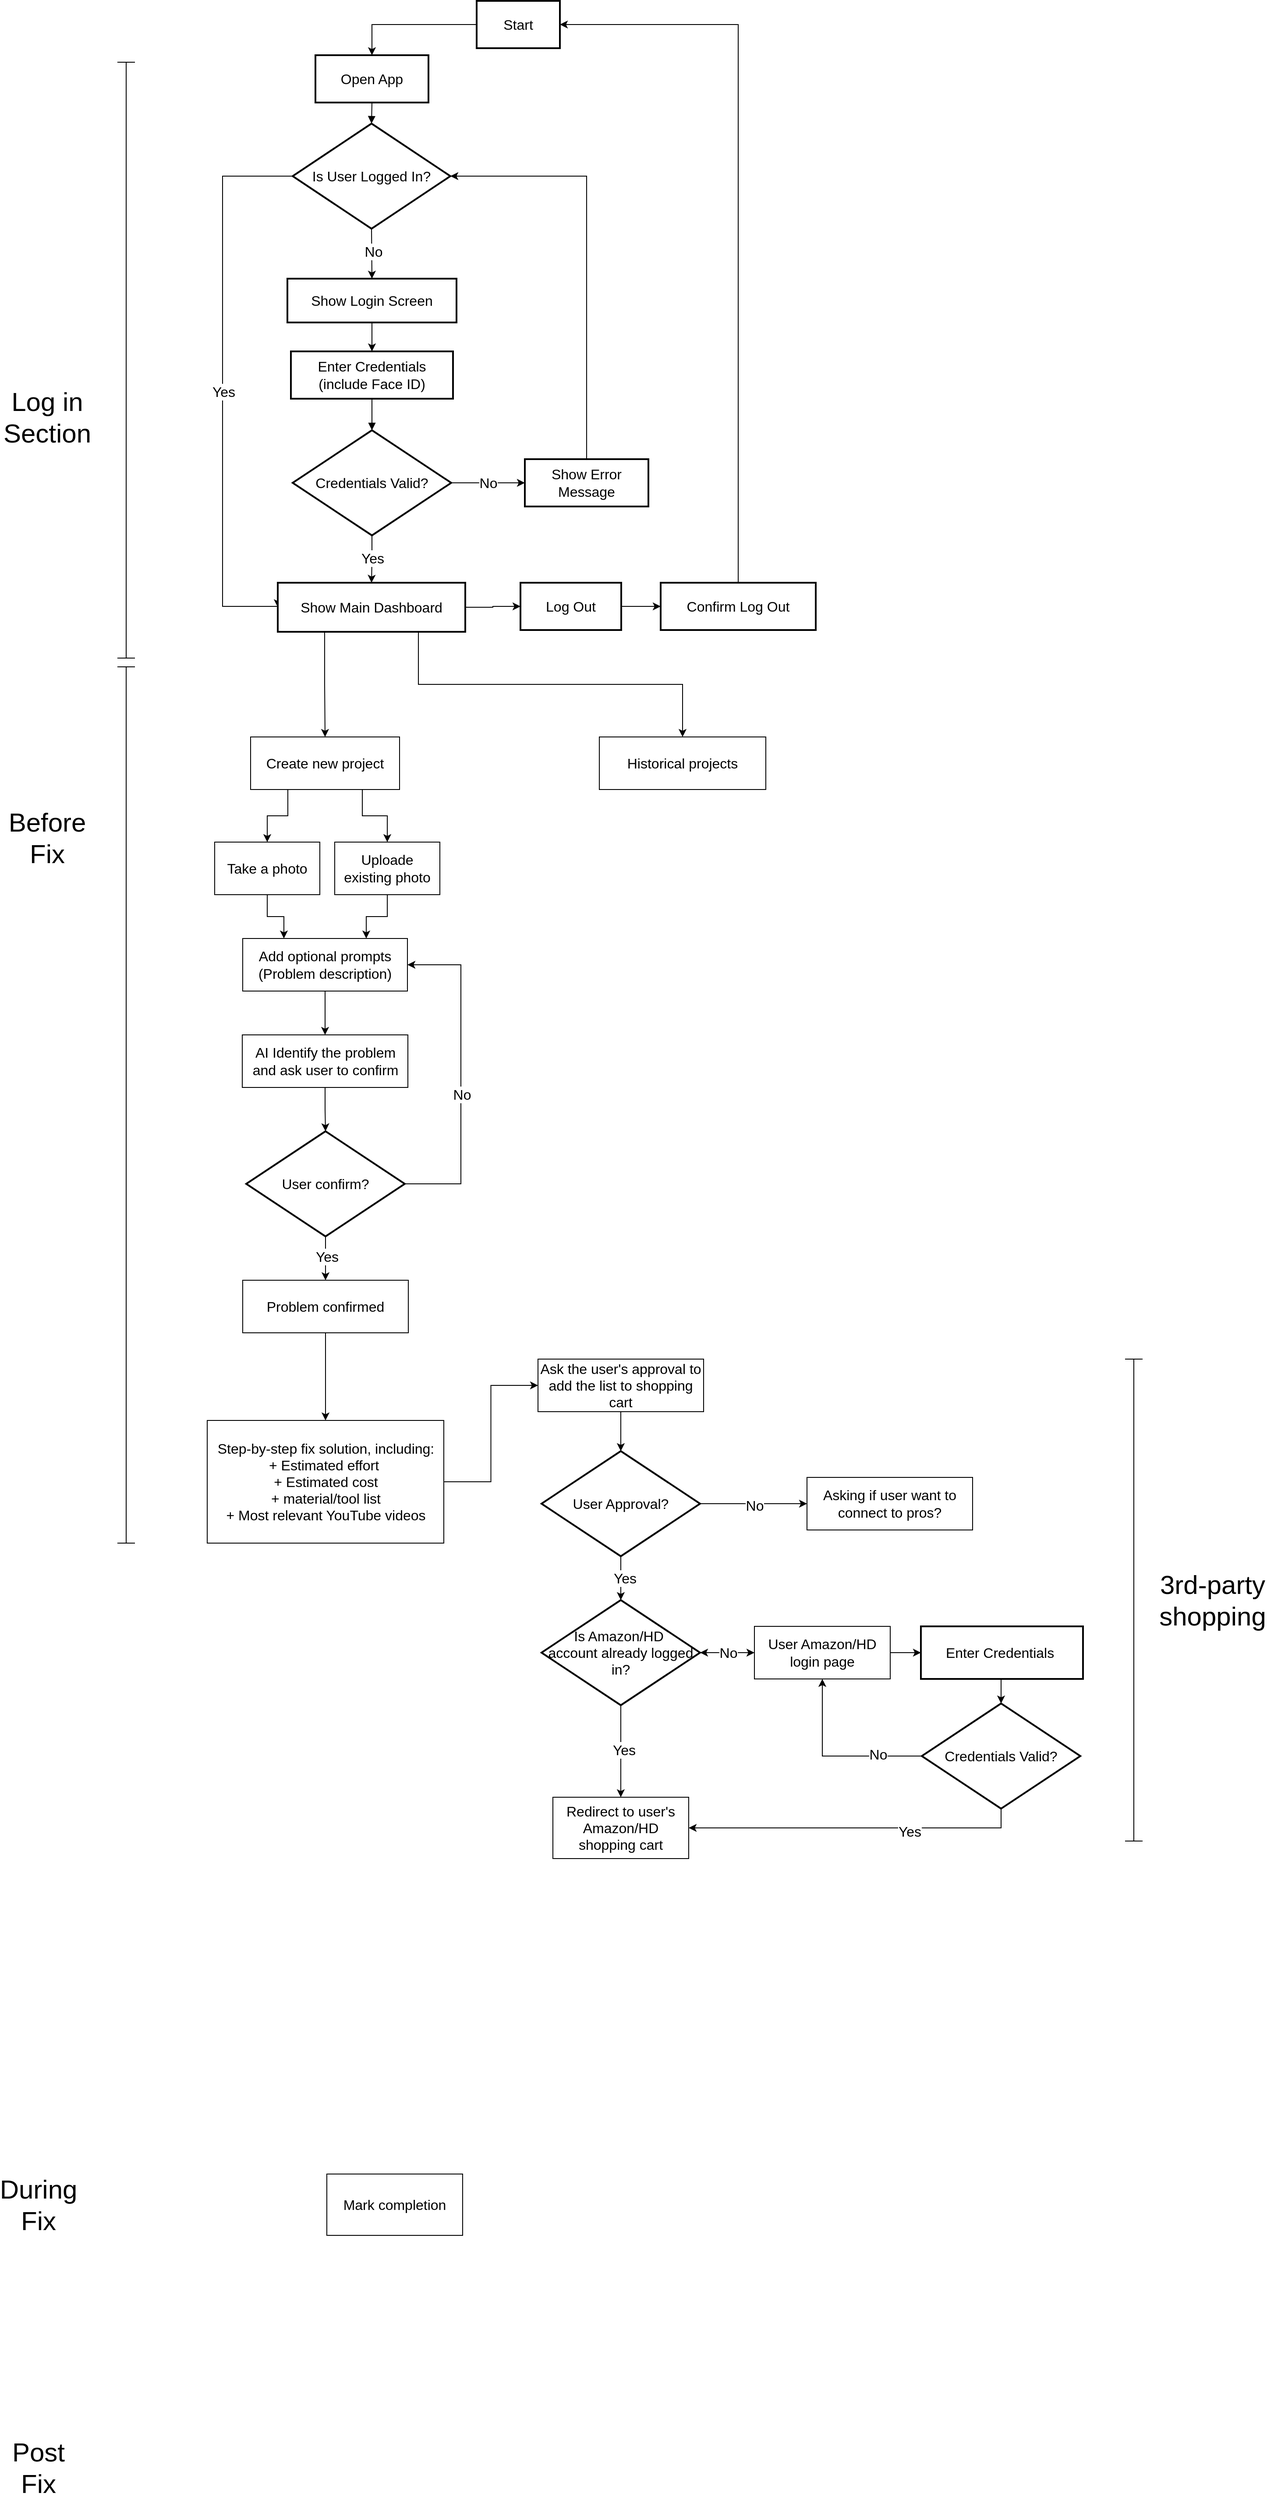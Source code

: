 <mxfile version="27.2.0">
  <diagram name="Page-1" id="i8-PB3AcAraNgIOo55Ax">
    <mxGraphModel dx="1426" dy="723" grid="1" gridSize="10" guides="1" tooltips="1" connect="1" arrows="1" fold="1" page="1" pageScale="1" pageWidth="850" pageHeight="1100" math="0" shadow="0">
      <root>
        <mxCell id="0" />
        <mxCell id="1" parent="0" />
        <mxCell id="IaQsyCqeO4DwuMl-rm6--35" style="edgeStyle=orthogonalEdgeStyle;rounded=0;orthogonalLoop=1;jettySize=auto;html=1;exitX=0;exitY=0.5;exitDx=0;exitDy=0;entryX=0.5;entryY=0;entryDx=0;entryDy=0;" parent="1" source="2" target="3" edge="1">
          <mxGeometry relative="1" as="geometry" />
        </mxCell>
        <mxCell id="2" value="Start" style="whiteSpace=wrap;strokeWidth=2;fontSize=16;" parent="1" vertex="1">
          <mxGeometry x="580" y="10" width="95" height="54" as="geometry" />
        </mxCell>
        <mxCell id="3" value="Open App" style="whiteSpace=wrap;strokeWidth=2;fontSize=16;" parent="1" vertex="1">
          <mxGeometry x="396" y="72" width="129" height="54" as="geometry" />
        </mxCell>
        <mxCell id="IaQsyCqeO4DwuMl-rm6--65" style="edgeStyle=orthogonalEdgeStyle;rounded=0;orthogonalLoop=1;jettySize=auto;html=1;exitX=0;exitY=0.5;exitDx=0;exitDy=0;entryX=0;entryY=0.5;entryDx=0;entryDy=0;" parent="1" source="4" target="5" edge="1">
          <mxGeometry relative="1" as="geometry">
            <Array as="points">
              <mxPoint x="290" y="210" />
              <mxPoint x="290" y="701" />
            </Array>
          </mxGeometry>
        </mxCell>
        <mxCell id="IaQsyCqeO4DwuMl-rm6--66" value="Yes" style="edgeLabel;html=1;align=center;verticalAlign=middle;resizable=0;points=[];fontSize=16;" parent="IaQsyCqeO4DwuMl-rm6--65" vertex="1" connectable="0">
          <mxGeometry x="0.027" y="1" relative="1" as="geometry">
            <mxPoint as="offset" />
          </mxGeometry>
        </mxCell>
        <mxCell id="4" value="Is User Logged In?" style="rhombus;strokeWidth=2;whiteSpace=wrap;fontSize=16;" parent="1" vertex="1">
          <mxGeometry x="370" y="150" width="180" height="120" as="geometry" />
        </mxCell>
        <mxCell id="IaQsyCqeO4DwuMl-rm6--48" style="edgeStyle=orthogonalEdgeStyle;rounded=0;orthogonalLoop=1;jettySize=auto;html=1;exitX=1;exitY=0.5;exitDx=0;exitDy=0;entryX=0;entryY=0.5;entryDx=0;entryDy=0;" parent="1" source="5" target="13" edge="1">
          <mxGeometry relative="1" as="geometry" />
        </mxCell>
        <mxCell id="IaQsyCqeO4DwuMl-rm6--91" style="edgeStyle=orthogonalEdgeStyle;rounded=0;orthogonalLoop=1;jettySize=auto;html=1;exitX=0.75;exitY=1;exitDx=0;exitDy=0;" parent="1" source="5" target="hKCGwhO5Zb8HghyvoK2L-65" edge="1">
          <mxGeometry relative="1" as="geometry" />
        </mxCell>
        <mxCell id="5" value="Show Main Dashboard" style="whiteSpace=wrap;strokeWidth=2;fontSize=16;" parent="1" vertex="1">
          <mxGeometry x="353" y="674" width="214" height="56" as="geometry" />
        </mxCell>
        <mxCell id="6" value="Show Login Screen" style="whiteSpace=wrap;strokeWidth=2;fontSize=16;" parent="1" vertex="1">
          <mxGeometry x="364" y="327" width="193" height="50" as="geometry" />
        </mxCell>
        <mxCell id="7" value="Enter Credentials (include Face ID)" style="whiteSpace=wrap;strokeWidth=2;fontSize=16;" parent="1" vertex="1">
          <mxGeometry x="368" y="410" width="185" height="54" as="geometry" />
        </mxCell>
        <mxCell id="IaQsyCqeO4DwuMl-rm6--71" style="edgeStyle=orthogonalEdgeStyle;rounded=0;orthogonalLoop=1;jettySize=auto;html=1;exitX=0.5;exitY=1;exitDx=0;exitDy=0;entryX=0.5;entryY=0;entryDx=0;entryDy=0;" parent="1" source="8" target="5" edge="1">
          <mxGeometry relative="1" as="geometry" />
        </mxCell>
        <mxCell id="IaQsyCqeO4DwuMl-rm6--72" value="Yes" style="edgeLabel;html=1;align=center;verticalAlign=middle;resizable=0;points=[];fontSize=16;" parent="IaQsyCqeO4DwuMl-rm6--71" vertex="1" connectable="0">
          <mxGeometry x="-0.049" relative="1" as="geometry">
            <mxPoint as="offset" />
          </mxGeometry>
        </mxCell>
        <mxCell id="8" value="Credentials Valid?" style="rhombus;strokeWidth=2;whiteSpace=wrap;fontSize=16;" parent="1" vertex="1">
          <mxGeometry x="370" y="500" width="181" height="120" as="geometry" />
        </mxCell>
        <mxCell id="IaQsyCqeO4DwuMl-rm6--60" style="edgeStyle=orthogonalEdgeStyle;rounded=0;orthogonalLoop=1;jettySize=auto;html=1;exitX=0.5;exitY=0;exitDx=0;exitDy=0;entryX=1;entryY=0.5;entryDx=0;entryDy=0;" parent="1" source="9" target="4" edge="1">
          <mxGeometry relative="1" as="geometry" />
        </mxCell>
        <mxCell id="9" value="Show Error Message" style="whiteSpace=wrap;strokeWidth=2;fontSize=16;" parent="1" vertex="1">
          <mxGeometry x="635" y="533" width="141" height="54" as="geometry" />
        </mxCell>
        <mxCell id="IaQsyCqeO4DwuMl-rm6--54" style="edgeStyle=orthogonalEdgeStyle;rounded=0;orthogonalLoop=1;jettySize=auto;html=1;exitX=1;exitY=0.5;exitDx=0;exitDy=0;entryX=0;entryY=0.5;entryDx=0;entryDy=0;" parent="1" source="13" target="24" edge="1">
          <mxGeometry relative="1" as="geometry" />
        </mxCell>
        <mxCell id="13" value="Log Out" style="whiteSpace=wrap;strokeWidth=2;fontSize=16;" parent="1" vertex="1">
          <mxGeometry x="630" y="674" width="115" height="54" as="geometry" />
        </mxCell>
        <mxCell id="IaQsyCqeO4DwuMl-rm6--57" style="edgeStyle=orthogonalEdgeStyle;rounded=0;orthogonalLoop=1;jettySize=auto;html=1;exitX=0.5;exitY=0;exitDx=0;exitDy=0;entryX=1;entryY=0.5;entryDx=0;entryDy=0;" parent="1" source="24" target="2" edge="1">
          <mxGeometry relative="1" as="geometry" />
        </mxCell>
        <mxCell id="24" value="Confirm Log Out" style="whiteSpace=wrap;strokeWidth=2;fontSize=16;" parent="1" vertex="1">
          <mxGeometry x="790" y="674" width="177" height="54" as="geometry" />
        </mxCell>
        <mxCell id="26" value="" style="curved=1;startArrow=none;endArrow=block;exitX=0.5;exitY=1;entryX=0.5;entryY=0;" parent="1" source="3" target="4" edge="1">
          <mxGeometry relative="1" as="geometry">
            <Array as="points" />
          </mxGeometry>
        </mxCell>
        <mxCell id="30" value="" style="curved=1;startArrow=none;endArrow=block;exitX=0.5;exitY=1;entryX=0.5;entryY=0;" parent="1" source="7" target="8" edge="1">
          <mxGeometry relative="1" as="geometry">
            <Array as="points" />
          </mxGeometry>
        </mxCell>
        <mxCell id="IaQsyCqeO4DwuMl-rm6--103" style="edgeStyle=orthogonalEdgeStyle;rounded=0;orthogonalLoop=1;jettySize=auto;html=1;exitX=0.25;exitY=1;exitDx=0;exitDy=0;" parent="1" source="hKCGwhO5Zb8HghyvoK2L-64" target="hKCGwhO5Zb8HghyvoK2L-66" edge="1">
          <mxGeometry relative="1" as="geometry" />
        </mxCell>
        <mxCell id="IaQsyCqeO4DwuMl-rm6--104" style="edgeStyle=orthogonalEdgeStyle;rounded=0;orthogonalLoop=1;jettySize=auto;html=1;exitX=0.75;exitY=1;exitDx=0;exitDy=0;" parent="1" source="hKCGwhO5Zb8HghyvoK2L-64" target="hKCGwhO5Zb8HghyvoK2L-67" edge="1">
          <mxGeometry relative="1" as="geometry" />
        </mxCell>
        <mxCell id="hKCGwhO5Zb8HghyvoK2L-64" value="Create new project" style="rounded=0;whiteSpace=wrap;html=1;fontSize=16;" parent="1" vertex="1">
          <mxGeometry x="322" y="850" width="170" height="60" as="geometry" />
        </mxCell>
        <mxCell id="hKCGwhO5Zb8HghyvoK2L-65" value="Historical projects" style="rounded=0;whiteSpace=wrap;html=1;fontSize=16;" parent="1" vertex="1">
          <mxGeometry x="720" y="850" width="190" height="60" as="geometry" />
        </mxCell>
        <mxCell id="IaQsyCqeO4DwuMl-rm6--106" style="edgeStyle=orthogonalEdgeStyle;rounded=0;orthogonalLoop=1;jettySize=auto;html=1;exitX=0.5;exitY=1;exitDx=0;exitDy=0;entryX=0.25;entryY=0;entryDx=0;entryDy=0;" parent="1" source="hKCGwhO5Zb8HghyvoK2L-66" target="IaQsyCqeO4DwuMl-rm6--105" edge="1">
          <mxGeometry relative="1" as="geometry" />
        </mxCell>
        <mxCell id="hKCGwhO5Zb8HghyvoK2L-66" value="Take a photo" style="rounded=0;whiteSpace=wrap;html=1;fontSize=16;" parent="1" vertex="1">
          <mxGeometry x="281" y="970" width="120" height="60" as="geometry" />
        </mxCell>
        <mxCell id="IaQsyCqeO4DwuMl-rm6--108" style="edgeStyle=orthogonalEdgeStyle;rounded=0;orthogonalLoop=1;jettySize=auto;html=1;exitX=0.5;exitY=1;exitDx=0;exitDy=0;entryX=0.75;entryY=0;entryDx=0;entryDy=0;" parent="1" source="hKCGwhO5Zb8HghyvoK2L-67" target="IaQsyCqeO4DwuMl-rm6--105" edge="1">
          <mxGeometry relative="1" as="geometry" />
        </mxCell>
        <mxCell id="hKCGwhO5Zb8HghyvoK2L-67" value="Uploade existing photo" style="rounded=0;whiteSpace=wrap;html=1;fontSize=16;" parent="1" vertex="1">
          <mxGeometry x="418" y="970" width="120" height="60" as="geometry" />
        </mxCell>
        <mxCell id="IaQsyCqeO4DwuMl-rm6--33" value="&lt;font style=&quot;font-size: 30px;&quot;&gt;Log in Section&lt;/font&gt;" style="text;html=1;align=center;verticalAlign=middle;whiteSpace=wrap;rounded=0;" parent="1" vertex="1">
          <mxGeometry x="60" y="470" width="60" height="30" as="geometry" />
        </mxCell>
        <mxCell id="IaQsyCqeO4DwuMl-rm6--38" value="" style="endArrow=classic;html=1;rounded=0;exitX=0.5;exitY=1;exitDx=0;exitDy=0;entryX=0.5;entryY=0;entryDx=0;entryDy=0;" parent="1" source="4" target="6" edge="1">
          <mxGeometry width="50" height="50" relative="1" as="geometry">
            <mxPoint x="470" y="332" as="sourcePoint" />
            <mxPoint x="520" y="282" as="targetPoint" />
          </mxGeometry>
        </mxCell>
        <mxCell id="IaQsyCqeO4DwuMl-rm6--73" value="No" style="edgeLabel;html=1;align=center;verticalAlign=middle;resizable=0;points=[];fontSize=16;" parent="IaQsyCqeO4DwuMl-rm6--38" vertex="1" connectable="0">
          <mxGeometry x="-0.108" y="2" relative="1" as="geometry">
            <mxPoint as="offset" />
          </mxGeometry>
        </mxCell>
        <mxCell id="IaQsyCqeO4DwuMl-rm6--39" value="" style="endArrow=classic;html=1;rounded=0;exitX=0.5;exitY=1;exitDx=0;exitDy=0;" parent="1" source="6" target="7" edge="1">
          <mxGeometry width="50" height="50" relative="1" as="geometry">
            <mxPoint x="340" y="652" as="sourcePoint" />
            <mxPoint x="390" y="602" as="targetPoint" />
          </mxGeometry>
        </mxCell>
        <mxCell id="IaQsyCqeO4DwuMl-rm6--40" value="" style="endArrow=classic;html=1;rounded=0;exitX=1;exitY=0.5;exitDx=0;exitDy=0;entryX=0;entryY=0.5;entryDx=0;entryDy=0;" parent="1" source="8" target="9" edge="1">
          <mxGeometry relative="1" as="geometry">
            <mxPoint x="310" y="582" as="sourcePoint" />
            <mxPoint x="410" y="582" as="targetPoint" />
          </mxGeometry>
        </mxCell>
        <mxCell id="IaQsyCqeO4DwuMl-rm6--41" value="No" style="edgeLabel;resizable=0;html=1;;align=center;verticalAlign=middle;fontSize=16;" parent="IaQsyCqeO4DwuMl-rm6--40" connectable="0" vertex="1">
          <mxGeometry relative="1" as="geometry" />
        </mxCell>
        <mxCell id="IaQsyCqeO4DwuMl-rm6--93" style="edgeStyle=orthogonalEdgeStyle;rounded=0;orthogonalLoop=1;jettySize=auto;html=1;exitX=0.25;exitY=1;exitDx=0;exitDy=0;entryX=0.5;entryY=0;entryDx=0;entryDy=0;" parent="1" source="5" target="hKCGwhO5Zb8HghyvoK2L-64" edge="1">
          <mxGeometry relative="1" as="geometry">
            <mxPoint x="379" y="760" as="sourcePoint" />
            <mxPoint x="470" y="880" as="targetPoint" />
          </mxGeometry>
        </mxCell>
        <mxCell id="IaQsyCqeO4DwuMl-rm6--94" value="" style="shape=crossbar;whiteSpace=wrap;html=1;rounded=1;direction=south;" parent="1" vertex="1">
          <mxGeometry x="170" y="80" width="20" height="680" as="geometry" />
        </mxCell>
        <mxCell id="IaQsyCqeO4DwuMl-rm6--98" value="&lt;font style=&quot;font-size: 30px;&quot;&gt;Before Fix&lt;/font&gt;" style="text;html=1;align=center;verticalAlign=middle;whiteSpace=wrap;rounded=0;" parent="1" vertex="1">
          <mxGeometry x="60" y="950" width="60" height="30" as="geometry" />
        </mxCell>
        <mxCell id="IaQsyCqeO4DwuMl-rm6--100" value="" style="shape=crossbar;whiteSpace=wrap;html=1;rounded=1;direction=south;" parent="1" vertex="1">
          <mxGeometry x="170" y="770" width="20" height="1000" as="geometry" />
        </mxCell>
        <mxCell id="Fr-ovOuMh-uTbBDMMSQN-33" style="edgeStyle=orthogonalEdgeStyle;rounded=0;orthogonalLoop=1;jettySize=auto;html=1;exitX=0.5;exitY=1;exitDx=0;exitDy=0;entryX=0.5;entryY=0;entryDx=0;entryDy=0;" edge="1" parent="1" source="IaQsyCqeO4DwuMl-rm6--105" target="IaQsyCqeO4DwuMl-rm6--110">
          <mxGeometry relative="1" as="geometry" />
        </mxCell>
        <mxCell id="IaQsyCqeO4DwuMl-rm6--105" value="Add optional prompts (Problem description)" style="rounded=0;whiteSpace=wrap;html=1;fontSize=16;" parent="1" vertex="1">
          <mxGeometry x="313" y="1080" width="188" height="60" as="geometry" />
        </mxCell>
        <mxCell id="IaQsyCqeO4DwuMl-rm6--117" style="edgeStyle=orthogonalEdgeStyle;rounded=0;orthogonalLoop=1;jettySize=auto;html=1;exitX=0.5;exitY=1;exitDx=0;exitDy=0;entryX=0.5;entryY=0;entryDx=0;entryDy=0;" parent="1" source="IaQsyCqeO4DwuMl-rm6--110" target="IaQsyCqeO4DwuMl-rm6--112" edge="1">
          <mxGeometry relative="1" as="geometry" />
        </mxCell>
        <mxCell id="IaQsyCqeO4DwuMl-rm6--110" value="AI Identify the problem and ask user to confirm" style="rounded=0;whiteSpace=wrap;html=1;fontSize=16;" parent="1" vertex="1">
          <mxGeometry x="312.5" y="1190" width="189" height="60" as="geometry" />
        </mxCell>
        <mxCell id="IaQsyCqeO4DwuMl-rm6--121" style="edgeStyle=orthogonalEdgeStyle;rounded=0;orthogonalLoop=1;jettySize=auto;html=1;exitX=0.5;exitY=1;exitDx=0;exitDy=0;entryX=0.5;entryY=0;entryDx=0;entryDy=0;" parent="1" source="IaQsyCqeO4DwuMl-rm6--112" target="IaQsyCqeO4DwuMl-rm6--120" edge="1">
          <mxGeometry relative="1" as="geometry" />
        </mxCell>
        <mxCell id="IaQsyCqeO4DwuMl-rm6--122" value="Yes" style="edgeLabel;html=1;align=center;verticalAlign=middle;resizable=0;points=[];fontSize=16;" parent="IaQsyCqeO4DwuMl-rm6--121" vertex="1" connectable="0">
          <mxGeometry x="-0.089" y="1" relative="1" as="geometry">
            <mxPoint as="offset" />
          </mxGeometry>
        </mxCell>
        <mxCell id="Fr-ovOuMh-uTbBDMMSQN-34" style="edgeStyle=orthogonalEdgeStyle;rounded=0;orthogonalLoop=1;jettySize=auto;html=1;exitX=1;exitY=0.5;exitDx=0;exitDy=0;" edge="1" parent="1" source="IaQsyCqeO4DwuMl-rm6--112" target="IaQsyCqeO4DwuMl-rm6--105">
          <mxGeometry relative="1" as="geometry">
            <Array as="points">
              <mxPoint x="562" y="1360" />
              <mxPoint x="562" y="1110" />
            </Array>
          </mxGeometry>
        </mxCell>
        <mxCell id="Fr-ovOuMh-uTbBDMMSQN-35" value="&lt;font style=&quot;font-size: 16px;&quot;&gt;No&lt;/font&gt;" style="edgeLabel;html=1;align=center;verticalAlign=middle;resizable=0;points=[];" vertex="1" connectable="0" parent="Fr-ovOuMh-uTbBDMMSQN-34">
          <mxGeometry x="-0.115" y="-1" relative="1" as="geometry">
            <mxPoint as="offset" />
          </mxGeometry>
        </mxCell>
        <mxCell id="IaQsyCqeO4DwuMl-rm6--112" value="User confirm?" style="rhombus;strokeWidth=2;whiteSpace=wrap;fontSize=16;" parent="1" vertex="1">
          <mxGeometry x="317" y="1300" width="181" height="120" as="geometry" />
        </mxCell>
        <mxCell id="Fr-ovOuMh-uTbBDMMSQN-36" style="edgeStyle=orthogonalEdgeStyle;rounded=0;orthogonalLoop=1;jettySize=auto;html=1;exitX=0.5;exitY=1;exitDx=0;exitDy=0;entryX=0.5;entryY=0;entryDx=0;entryDy=0;" edge="1" parent="1" source="IaQsyCqeO4DwuMl-rm6--120" target="IaQsyCqeO4DwuMl-rm6--126">
          <mxGeometry relative="1" as="geometry" />
        </mxCell>
        <mxCell id="IaQsyCqeO4DwuMl-rm6--120" value="Problem confirmed" style="rounded=0;whiteSpace=wrap;html=1;fontSize=16;" parent="1" vertex="1">
          <mxGeometry x="313" y="1470" width="189" height="60" as="geometry" />
        </mxCell>
        <mxCell id="Fr-ovOuMh-uTbBDMMSQN-37" style="edgeStyle=orthogonalEdgeStyle;rounded=0;orthogonalLoop=1;jettySize=auto;html=1;exitX=1;exitY=0.5;exitDx=0;exitDy=0;entryX=0;entryY=0.5;entryDx=0;entryDy=0;" edge="1" parent="1" source="IaQsyCqeO4DwuMl-rm6--126" target="IaQsyCqeO4DwuMl-rm6--132">
          <mxGeometry relative="1" as="geometry" />
        </mxCell>
        <mxCell id="IaQsyCqeO4DwuMl-rm6--126" value="Step-by-step fix solution, including:&lt;div&gt;+ Estimated effort&amp;nbsp;&lt;/div&gt;&lt;div&gt;+ Estimated cost&lt;/div&gt;&lt;div&gt;+ material/tool list&lt;/div&gt;&lt;div&gt;+ Most relevant YouTube videos&lt;/div&gt;" style="rounded=0;whiteSpace=wrap;html=1;fontSize=16;" parent="1" vertex="1">
          <mxGeometry x="272.5" y="1630" width="270" height="140" as="geometry" />
        </mxCell>
        <mxCell id="IaQsyCqeO4DwuMl-rm6--159" style="edgeStyle=orthogonalEdgeStyle;rounded=0;orthogonalLoop=1;jettySize=auto;html=1;exitX=0.5;exitY=1;exitDx=0;exitDy=0;entryX=0.5;entryY=0;entryDx=0;entryDy=0;" parent="1" source="IaQsyCqeO4DwuMl-rm6--132" target="IaQsyCqeO4DwuMl-rm6--134" edge="1">
          <mxGeometry relative="1" as="geometry" />
        </mxCell>
        <mxCell id="IaQsyCqeO4DwuMl-rm6--132" value="Ask the user&#39;s approval to add the list to shopping cart" style="rounded=0;whiteSpace=wrap;html=1;fontSize=16;" parent="1" vertex="1">
          <mxGeometry x="650" y="1560" width="189" height="60" as="geometry" />
        </mxCell>
        <mxCell id="IaQsyCqeO4DwuMl-rm6--137" style="edgeStyle=orthogonalEdgeStyle;rounded=0;orthogonalLoop=1;jettySize=auto;html=1;exitX=0.5;exitY=1;exitDx=0;exitDy=0;entryX=0.5;entryY=0;entryDx=0;entryDy=0;" parent="1" source="IaQsyCqeO4DwuMl-rm6--134" target="IaQsyCqeO4DwuMl-rm6--136" edge="1">
          <mxGeometry relative="1" as="geometry" />
        </mxCell>
        <mxCell id="IaQsyCqeO4DwuMl-rm6--138" value="Yes" style="edgeLabel;html=1;align=center;verticalAlign=middle;resizable=0;points=[];fontSize=16;" parent="IaQsyCqeO4DwuMl-rm6--137" vertex="1" connectable="0">
          <mxGeometry x="0.005" y="4" relative="1" as="geometry">
            <mxPoint as="offset" />
          </mxGeometry>
        </mxCell>
        <mxCell id="IaQsyCqeO4DwuMl-rm6--166" style="edgeStyle=orthogonalEdgeStyle;rounded=0;orthogonalLoop=1;jettySize=auto;html=1;exitX=1;exitY=0.5;exitDx=0;exitDy=0;entryX=0;entryY=0.5;entryDx=0;entryDy=0;" parent="1" source="IaQsyCqeO4DwuMl-rm6--134" target="IaQsyCqeO4DwuMl-rm6--165" edge="1">
          <mxGeometry relative="1" as="geometry" />
        </mxCell>
        <mxCell id="IaQsyCqeO4DwuMl-rm6--167" value="No" style="edgeLabel;html=1;align=center;verticalAlign=middle;resizable=0;points=[];fontSize=16;" parent="IaQsyCqeO4DwuMl-rm6--166" vertex="1" connectable="0">
          <mxGeometry x="0.019" y="-2" relative="1" as="geometry">
            <mxPoint as="offset" />
          </mxGeometry>
        </mxCell>
        <mxCell id="IaQsyCqeO4DwuMl-rm6--134" value="User Approval?" style="rhombus;strokeWidth=2;whiteSpace=wrap;fontSize=16;" parent="1" vertex="1">
          <mxGeometry x="654" y="1665" width="181" height="120" as="geometry" />
        </mxCell>
        <mxCell id="IaQsyCqeO4DwuMl-rm6--146" value="" style="edgeStyle=orthogonalEdgeStyle;rounded=0;orthogonalLoop=1;jettySize=auto;html=1;" parent="1" source="IaQsyCqeO4DwuMl-rm6--135" target="IaQsyCqeO4DwuMl-rm6--136" edge="1">
          <mxGeometry relative="1" as="geometry" />
        </mxCell>
        <mxCell id="IaQsyCqeO4DwuMl-rm6--148" style="edgeStyle=orthogonalEdgeStyle;rounded=0;orthogonalLoop=1;jettySize=auto;html=1;exitX=1;exitY=0.5;exitDx=0;exitDy=0;entryX=0;entryY=0.5;entryDx=0;entryDy=0;" parent="1" source="IaQsyCqeO4DwuMl-rm6--135" target="IaQsyCqeO4DwuMl-rm6--147" edge="1">
          <mxGeometry relative="1" as="geometry" />
        </mxCell>
        <mxCell id="IaQsyCqeO4DwuMl-rm6--135" value="User Amazon/HD login page" style="rounded=0;whiteSpace=wrap;html=1;fontSize=16;" parent="1" vertex="1">
          <mxGeometry x="897" y="1865" width="155" height="60" as="geometry" />
        </mxCell>
        <mxCell id="IaQsyCqeO4DwuMl-rm6--142" style="edgeStyle=orthogonalEdgeStyle;rounded=0;orthogonalLoop=1;jettySize=auto;html=1;exitX=0.5;exitY=1;exitDx=0;exitDy=0;entryX=0.5;entryY=0;entryDx=0;entryDy=0;" parent="1" source="IaQsyCqeO4DwuMl-rm6--136" target="IaQsyCqeO4DwuMl-rm6--141" edge="1">
          <mxGeometry relative="1" as="geometry" />
        </mxCell>
        <mxCell id="IaQsyCqeO4DwuMl-rm6--143" value="&lt;font style=&quot;font-size: 16px;&quot;&gt;Yes&lt;/font&gt;" style="edgeLabel;html=1;align=center;verticalAlign=middle;resizable=0;points=[];" parent="IaQsyCqeO4DwuMl-rm6--142" vertex="1" connectable="0">
          <mxGeometry x="-0.025" y="3" relative="1" as="geometry">
            <mxPoint as="offset" />
          </mxGeometry>
        </mxCell>
        <mxCell id="IaQsyCqeO4DwuMl-rm6--144" style="edgeStyle=orthogonalEdgeStyle;rounded=0;orthogonalLoop=1;jettySize=auto;html=1;exitX=1;exitY=0.5;exitDx=0;exitDy=0;entryX=0;entryY=0.5;entryDx=0;entryDy=0;" parent="1" source="IaQsyCqeO4DwuMl-rm6--136" target="IaQsyCqeO4DwuMl-rm6--135" edge="1">
          <mxGeometry relative="1" as="geometry" />
        </mxCell>
        <mxCell id="IaQsyCqeO4DwuMl-rm6--145" value="No" style="edgeLabel;html=1;align=center;verticalAlign=middle;resizable=0;points=[];fontSize=16;" parent="IaQsyCqeO4DwuMl-rm6--144" vertex="1" connectable="0">
          <mxGeometry x="0.018" relative="1" as="geometry">
            <mxPoint as="offset" />
          </mxGeometry>
        </mxCell>
        <mxCell id="IaQsyCqeO4DwuMl-rm6--136" value="Is Amazon/HD &#xa;account already logged in?" style="rhombus;strokeWidth=2;whiteSpace=wrap;fontSize=16;" parent="1" vertex="1">
          <mxGeometry x="654" y="1835" width="181" height="120" as="geometry" />
        </mxCell>
        <mxCell id="IaQsyCqeO4DwuMl-rm6--141" value="Redirect to user&#39;s Amazon/HD shopping cart" style="rounded=0;whiteSpace=wrap;html=1;fontSize=16;" parent="1" vertex="1">
          <mxGeometry x="667" y="2060" width="155" height="70" as="geometry" />
        </mxCell>
        <mxCell id="IaQsyCqeO4DwuMl-rm6--150" style="edgeStyle=orthogonalEdgeStyle;rounded=0;orthogonalLoop=1;jettySize=auto;html=1;exitX=0.5;exitY=1;exitDx=0;exitDy=0;entryX=0.5;entryY=0;entryDx=0;entryDy=0;" parent="1" source="IaQsyCqeO4DwuMl-rm6--147" target="IaQsyCqeO4DwuMl-rm6--149" edge="1">
          <mxGeometry relative="1" as="geometry" />
        </mxCell>
        <mxCell id="IaQsyCqeO4DwuMl-rm6--147" value="Enter Credentials " style="whiteSpace=wrap;strokeWidth=2;fontSize=16;" parent="1" vertex="1">
          <mxGeometry x="1087" y="1865" width="185" height="60" as="geometry" />
        </mxCell>
        <mxCell id="IaQsyCqeO4DwuMl-rm6--151" style="edgeStyle=orthogonalEdgeStyle;rounded=0;orthogonalLoop=1;jettySize=auto;html=1;exitX=0.5;exitY=1;exitDx=0;exitDy=0;entryX=1;entryY=0.5;entryDx=0;entryDy=0;" parent="1" source="IaQsyCqeO4DwuMl-rm6--149" target="IaQsyCqeO4DwuMl-rm6--141" edge="1">
          <mxGeometry relative="1" as="geometry" />
        </mxCell>
        <mxCell id="IaQsyCqeO4DwuMl-rm6--154" value="Yes" style="edgeLabel;html=1;align=center;verticalAlign=middle;resizable=0;points=[];fontSize=16;" parent="IaQsyCqeO4DwuMl-rm6--151" vertex="1" connectable="0">
          <mxGeometry x="-0.328" y="4" relative="1" as="geometry">
            <mxPoint as="offset" />
          </mxGeometry>
        </mxCell>
        <mxCell id="IaQsyCqeO4DwuMl-rm6--152" style="edgeStyle=orthogonalEdgeStyle;rounded=0;orthogonalLoop=1;jettySize=auto;html=1;exitX=0;exitY=0.5;exitDx=0;exitDy=0;entryX=0.5;entryY=1;entryDx=0;entryDy=0;" parent="1" source="IaQsyCqeO4DwuMl-rm6--149" target="IaQsyCqeO4DwuMl-rm6--135" edge="1">
          <mxGeometry relative="1" as="geometry" />
        </mxCell>
        <mxCell id="IaQsyCqeO4DwuMl-rm6--153" value="No" style="edgeLabel;html=1;align=center;verticalAlign=middle;resizable=0;points=[];fontSize=16;" parent="IaQsyCqeO4DwuMl-rm6--152" vertex="1" connectable="0">
          <mxGeometry x="-0.497" y="-2" relative="1" as="geometry">
            <mxPoint as="offset" />
          </mxGeometry>
        </mxCell>
        <mxCell id="IaQsyCqeO4DwuMl-rm6--149" value="Credentials Valid?" style="rhombus;strokeWidth=2;whiteSpace=wrap;fontSize=16;" parent="1" vertex="1">
          <mxGeometry x="1088" y="1953" width="181" height="120" as="geometry" />
        </mxCell>
        <mxCell id="IaQsyCqeO4DwuMl-rm6--161" value="" style="shape=crossbar;whiteSpace=wrap;html=1;rounded=1;direction=south;" parent="1" vertex="1">
          <mxGeometry x="1320" y="1560" width="20" height="550" as="geometry" />
        </mxCell>
        <mxCell id="IaQsyCqeO4DwuMl-rm6--162" value="&lt;font style=&quot;font-size: 30px;&quot;&gt;3rd-party shopping&lt;/font&gt;" style="text;html=1;align=center;verticalAlign=middle;whiteSpace=wrap;rounded=0;" parent="1" vertex="1">
          <mxGeometry x="1390" y="1820" width="60" height="30" as="geometry" />
        </mxCell>
        <mxCell id="IaQsyCqeO4DwuMl-rm6--165" value="Asking if user want to connect to pros?" style="rounded=0;whiteSpace=wrap;html=1;fontSize=16;" parent="1" vertex="1">
          <mxGeometry x="957" y="1695" width="189" height="60" as="geometry" />
        </mxCell>
        <mxCell id="smgGS1yyV_OqEDBrMUQ_-31" value="Mark completion" style="rounded=0;whiteSpace=wrap;html=1;fontSize=16;" parent="1" vertex="1">
          <mxGeometry x="409" y="2490" width="155" height="70" as="geometry" />
        </mxCell>
        <mxCell id="Fr-ovOuMh-uTbBDMMSQN-31" value="&lt;font style=&quot;font-size: 30px;&quot;&gt;During Fix&lt;/font&gt;" style="text;html=1;align=center;verticalAlign=middle;whiteSpace=wrap;rounded=0;" vertex="1" parent="1">
          <mxGeometry x="50" y="2510" width="60" height="30" as="geometry" />
        </mxCell>
        <mxCell id="Fr-ovOuMh-uTbBDMMSQN-32" value="&lt;font style=&quot;font-size: 30px;&quot;&gt;Post Fix&lt;/font&gt;" style="text;html=1;align=center;verticalAlign=middle;whiteSpace=wrap;rounded=0;" vertex="1" parent="1">
          <mxGeometry x="50" y="2810" width="60" height="30" as="geometry" />
        </mxCell>
      </root>
    </mxGraphModel>
  </diagram>
</mxfile>
